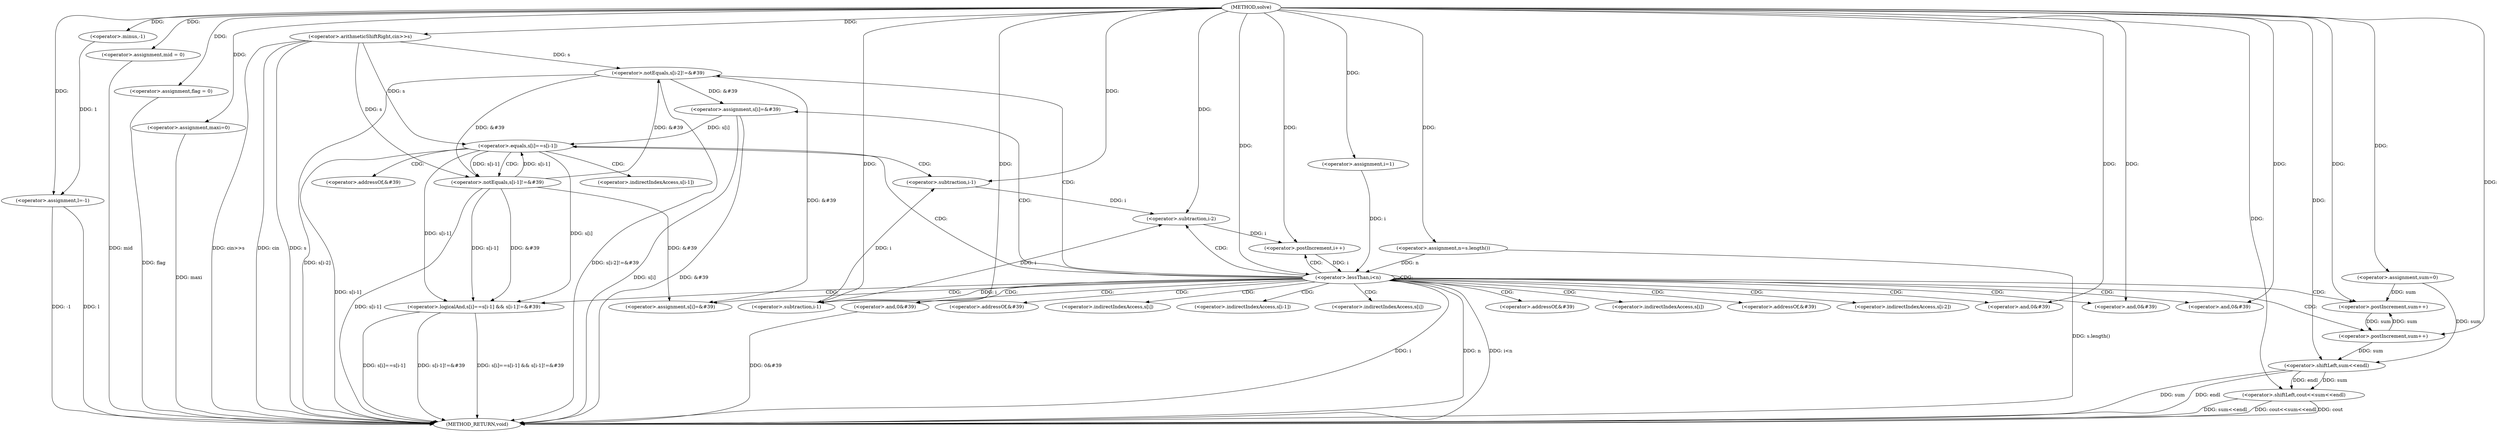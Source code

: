 digraph "solve" {  
"1000351" [label = "(METHOD,solve)" ]
"1000462" [label = "(METHOD_RETURN,void)" ]
"1000355" [label = "(<operator>.assignment,l=-1)" ]
"1000361" [label = "(<operator>.assignment,mid = 0)" ]
"1000365" [label = "(<operator>.assignment,flag = 0)" ]
"1000369" [label = "(<operator>.assignment,sum=0)" ]
"1000373" [label = "(<operator>.assignment,maxi=0)" ]
"1000385" [label = "(<operator>.arithmeticShiftRight,cin>>s)" ]
"1000388" [label = "(<operator>.assignment,n=s.length())" ]
"1000457" [label = "(<operator>.shiftLeft,cout<<sum<<endl)" ]
"1000392" [label = "(<operator>.assignment,i=1)" ]
"1000395" [label = "(<operator>.lessThan,i<n)" ]
"1000398" [label = "(<operator>.postIncrement,i++)" ]
"1000357" [label = "(<operator>.minus,-1)" ]
"1000401" [label = "(<operator>.logicalAnd,s[i]==s[i-1] && s[i-1]!=&#39)" ]
"1000419" [label = "(<operator>.and,0&#39)" ]
"1000434" [label = "(<operator>.notEquals,s[i-2]!=&#39)" ]
"1000442" [label = "(<operator>.and,0&#39)" ]
"1000459" [label = "(<operator>.shiftLeft,sum<<endl)" ]
"1000423" [label = "(<operator>.assignment,s[i]=&#39)" ]
"1000429" [label = "(<operator>.and,0&#39)" ]
"1000432" [label = "(<operator>.postIncrement,sum++)" ]
"1000446" [label = "(<operator>.assignment,s[i]=&#39)" ]
"1000452" [label = "(<operator>.and,0&#39)" ]
"1000455" [label = "(<operator>.postIncrement,sum++)" ]
"1000402" [label = "(<operator>.equals,s[i]==s[i-1])" ]
"1000411" [label = "(<operator>.notEquals,s[i-1]!=&#39)" ]
"1000437" [label = "(<operator>.subtraction,i-2)" ]
"1000408" [label = "(<operator>.subtraction,i-1)" ]
"1000414" [label = "(<operator>.subtraction,i-1)" ]
"1000435" [label = "(<operator>.indirectIndexAccess,s[i-2])" ]
"1000440" [label = "(<operator>.addressOf,&#39)" ]
"1000403" [label = "(<operator>.indirectIndexAccess,s[i])" ]
"1000406" [label = "(<operator>.indirectIndexAccess,s[i-1])" ]
"1000412" [label = "(<operator>.indirectIndexAccess,s[i-1])" ]
"1000417" [label = "(<operator>.addressOf,&#39)" ]
"1000424" [label = "(<operator>.indirectIndexAccess,s[i])" ]
"1000427" [label = "(<operator>.addressOf,&#39)" ]
"1000447" [label = "(<operator>.indirectIndexAccess,s[i])" ]
"1000450" [label = "(<operator>.addressOf,&#39)" ]
  "1000355" -> "1000462"  [ label = "DDG: l"] 
  "1000355" -> "1000462"  [ label = "DDG: -1"] 
  "1000361" -> "1000462"  [ label = "DDG: mid"] 
  "1000365" -> "1000462"  [ label = "DDG: flag"] 
  "1000373" -> "1000462"  [ label = "DDG: maxi"] 
  "1000385" -> "1000462"  [ label = "DDG: s"] 
  "1000385" -> "1000462"  [ label = "DDG: cin>>s"] 
  "1000388" -> "1000462"  [ label = "DDG: s.length()"] 
  "1000395" -> "1000462"  [ label = "DDG: i"] 
  "1000395" -> "1000462"  [ label = "DDG: n"] 
  "1000395" -> "1000462"  [ label = "DDG: i<n"] 
  "1000459" -> "1000462"  [ label = "DDG: sum"] 
  "1000457" -> "1000462"  [ label = "DDG: sum<<endl"] 
  "1000457" -> "1000462"  [ label = "DDG: cout<<sum<<endl"] 
  "1000402" -> "1000462"  [ label = "DDG: s[i-1]"] 
  "1000401" -> "1000462"  [ label = "DDG: s[i]==s[i-1]"] 
  "1000411" -> "1000462"  [ label = "DDG: s[i-1]"] 
  "1000401" -> "1000462"  [ label = "DDG: s[i-1]!=&#39"] 
  "1000401" -> "1000462"  [ label = "DDG: s[i]==s[i-1] && s[i-1]!=&#39"] 
  "1000434" -> "1000462"  [ label = "DDG: s[i-2]"] 
  "1000434" -> "1000462"  [ label = "DDG: s[i-2]!=&#39"] 
  "1000446" -> "1000462"  [ label = "DDG: s[i]"] 
  "1000446" -> "1000462"  [ label = "DDG: &#39"] 
  "1000452" -> "1000462"  [ label = "DDG: 0&#39"] 
  "1000457" -> "1000462"  [ label = "DDG: cout"] 
  "1000385" -> "1000462"  [ label = "DDG: cin"] 
  "1000459" -> "1000462"  [ label = "DDG: endl"] 
  "1000357" -> "1000355"  [ label = "DDG: 1"] 
  "1000351" -> "1000361"  [ label = "DDG: "] 
  "1000351" -> "1000365"  [ label = "DDG: "] 
  "1000351" -> "1000369"  [ label = "DDG: "] 
  "1000351" -> "1000373"  [ label = "DDG: "] 
  "1000351" -> "1000388"  [ label = "DDG: "] 
  "1000351" -> "1000355"  [ label = "DDG: "] 
  "1000351" -> "1000385"  [ label = "DDG: "] 
  "1000351" -> "1000392"  [ label = "DDG: "] 
  "1000351" -> "1000457"  [ label = "DDG: "] 
  "1000459" -> "1000457"  [ label = "DDG: sum"] 
  "1000459" -> "1000457"  [ label = "DDG: endl"] 
  "1000351" -> "1000357"  [ label = "DDG: "] 
  "1000392" -> "1000395"  [ label = "DDG: i"] 
  "1000398" -> "1000395"  [ label = "DDG: i"] 
  "1000351" -> "1000395"  [ label = "DDG: "] 
  "1000388" -> "1000395"  [ label = "DDG: n"] 
  "1000437" -> "1000398"  [ label = "DDG: i"] 
  "1000351" -> "1000398"  [ label = "DDG: "] 
  "1000369" -> "1000459"  [ label = "DDG: sum"] 
  "1000455" -> "1000459"  [ label = "DDG: sum"] 
  "1000351" -> "1000459"  [ label = "DDG: "] 
  "1000402" -> "1000401"  [ label = "DDG: s[i]"] 
  "1000402" -> "1000401"  [ label = "DDG: s[i-1]"] 
  "1000411" -> "1000401"  [ label = "DDG: &#39"] 
  "1000411" -> "1000401"  [ label = "DDG: s[i-1]"] 
  "1000351" -> "1000419"  [ label = "DDG: "] 
  "1000411" -> "1000423"  [ label = "DDG: &#39"] 
  "1000434" -> "1000423"  [ label = "DDG: &#39"] 
  "1000385" -> "1000434"  [ label = "DDG: s"] 
  "1000411" -> "1000434"  [ label = "DDG: &#39"] 
  "1000351" -> "1000442"  [ label = "DDG: "] 
  "1000434" -> "1000446"  [ label = "DDG: &#39"] 
  "1000385" -> "1000402"  [ label = "DDG: s"] 
  "1000446" -> "1000402"  [ label = "DDG: s[i]"] 
  "1000411" -> "1000402"  [ label = "DDG: s[i-1]"] 
  "1000385" -> "1000411"  [ label = "DDG: s"] 
  "1000402" -> "1000411"  [ label = "DDG: s[i-1]"] 
  "1000434" -> "1000411"  [ label = "DDG: &#39"] 
  "1000351" -> "1000429"  [ label = "DDG: "] 
  "1000369" -> "1000432"  [ label = "DDG: sum"] 
  "1000455" -> "1000432"  [ label = "DDG: sum"] 
  "1000351" -> "1000432"  [ label = "DDG: "] 
  "1000351" -> "1000452"  [ label = "DDG: "] 
  "1000432" -> "1000455"  [ label = "DDG: sum"] 
  "1000351" -> "1000455"  [ label = "DDG: "] 
  "1000408" -> "1000437"  [ label = "DDG: i"] 
  "1000414" -> "1000437"  [ label = "DDG: i"] 
  "1000351" -> "1000437"  [ label = "DDG: "] 
  "1000395" -> "1000408"  [ label = "DDG: i"] 
  "1000351" -> "1000408"  [ label = "DDG: "] 
  "1000408" -> "1000414"  [ label = "DDG: i"] 
  "1000351" -> "1000414"  [ label = "DDG: "] 
  "1000395" -> "1000427"  [ label = "CDG: "] 
  "1000395" -> "1000419"  [ label = "CDG: "] 
  "1000395" -> "1000447"  [ label = "CDG: "] 
  "1000395" -> "1000406"  [ label = "CDG: "] 
  "1000395" -> "1000401"  [ label = "CDG: "] 
  "1000395" -> "1000432"  [ label = "CDG: "] 
  "1000395" -> "1000446"  [ label = "CDG: "] 
  "1000395" -> "1000435"  [ label = "CDG: "] 
  "1000395" -> "1000452"  [ label = "CDG: "] 
  "1000395" -> "1000450"  [ label = "CDG: "] 
  "1000395" -> "1000403"  [ label = "CDG: "] 
  "1000395" -> "1000424"  [ label = "CDG: "] 
  "1000395" -> "1000398"  [ label = "CDG: "] 
  "1000395" -> "1000440"  [ label = "CDG: "] 
  "1000395" -> "1000429"  [ label = "CDG: "] 
  "1000395" -> "1000455"  [ label = "CDG: "] 
  "1000395" -> "1000423"  [ label = "CDG: "] 
  "1000395" -> "1000437"  [ label = "CDG: "] 
  "1000395" -> "1000408"  [ label = "CDG: "] 
  "1000395" -> "1000402"  [ label = "CDG: "] 
  "1000395" -> "1000434"  [ label = "CDG: "] 
  "1000395" -> "1000395"  [ label = "CDG: "] 
  "1000395" -> "1000442"  [ label = "CDG: "] 
  "1000402" -> "1000414"  [ label = "CDG: "] 
  "1000402" -> "1000417"  [ label = "CDG: "] 
  "1000402" -> "1000412"  [ label = "CDG: "] 
  "1000402" -> "1000411"  [ label = "CDG: "] 
}
